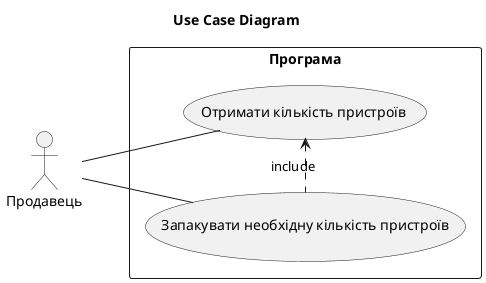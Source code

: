 @startuml

title Use Case Diagram

left to right direction

actor Продавець
rectangle "Програма" {
    usecase (Запакувати необхідну кількість пристроїв)
    usecase (Отримати кількість пристроїв)
    
    Продавець -- (Запакувати необхідну кількість пристроїв)
    Продавець -- (Отримати кількість пристроїв)
    (Отримати кількість пристроїв) <. (Запакувати необхідну кількість пристроїв) : include
}

@enduml
